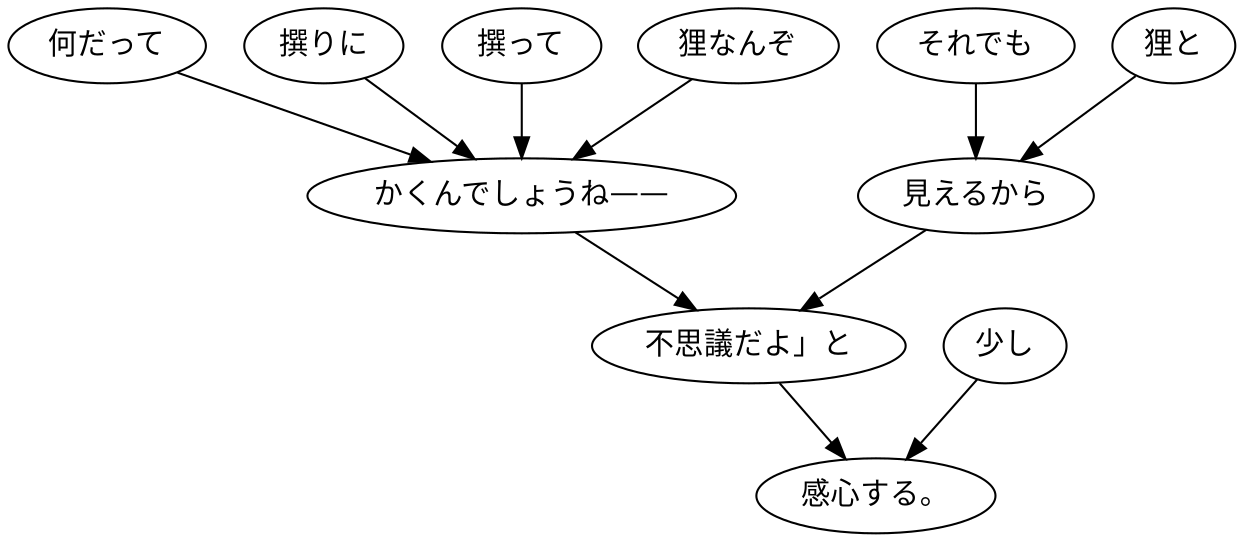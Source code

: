 digraph graph1693 {
	node0 [label="何だって"];
	node1 [label="撰りに"];
	node2 [label="撰って"];
	node3 [label="狸なんぞ"];
	node4 [label="かくんでしょうね——"];
	node5 [label="それでも"];
	node6 [label="狸と"];
	node7 [label="見えるから"];
	node8 [label="不思議だよ」と"];
	node9 [label="少し"];
	node10 [label="感心する。"];
	node0 -> node4;
	node1 -> node4;
	node2 -> node4;
	node3 -> node4;
	node4 -> node8;
	node5 -> node7;
	node6 -> node7;
	node7 -> node8;
	node8 -> node10;
	node9 -> node10;
}
